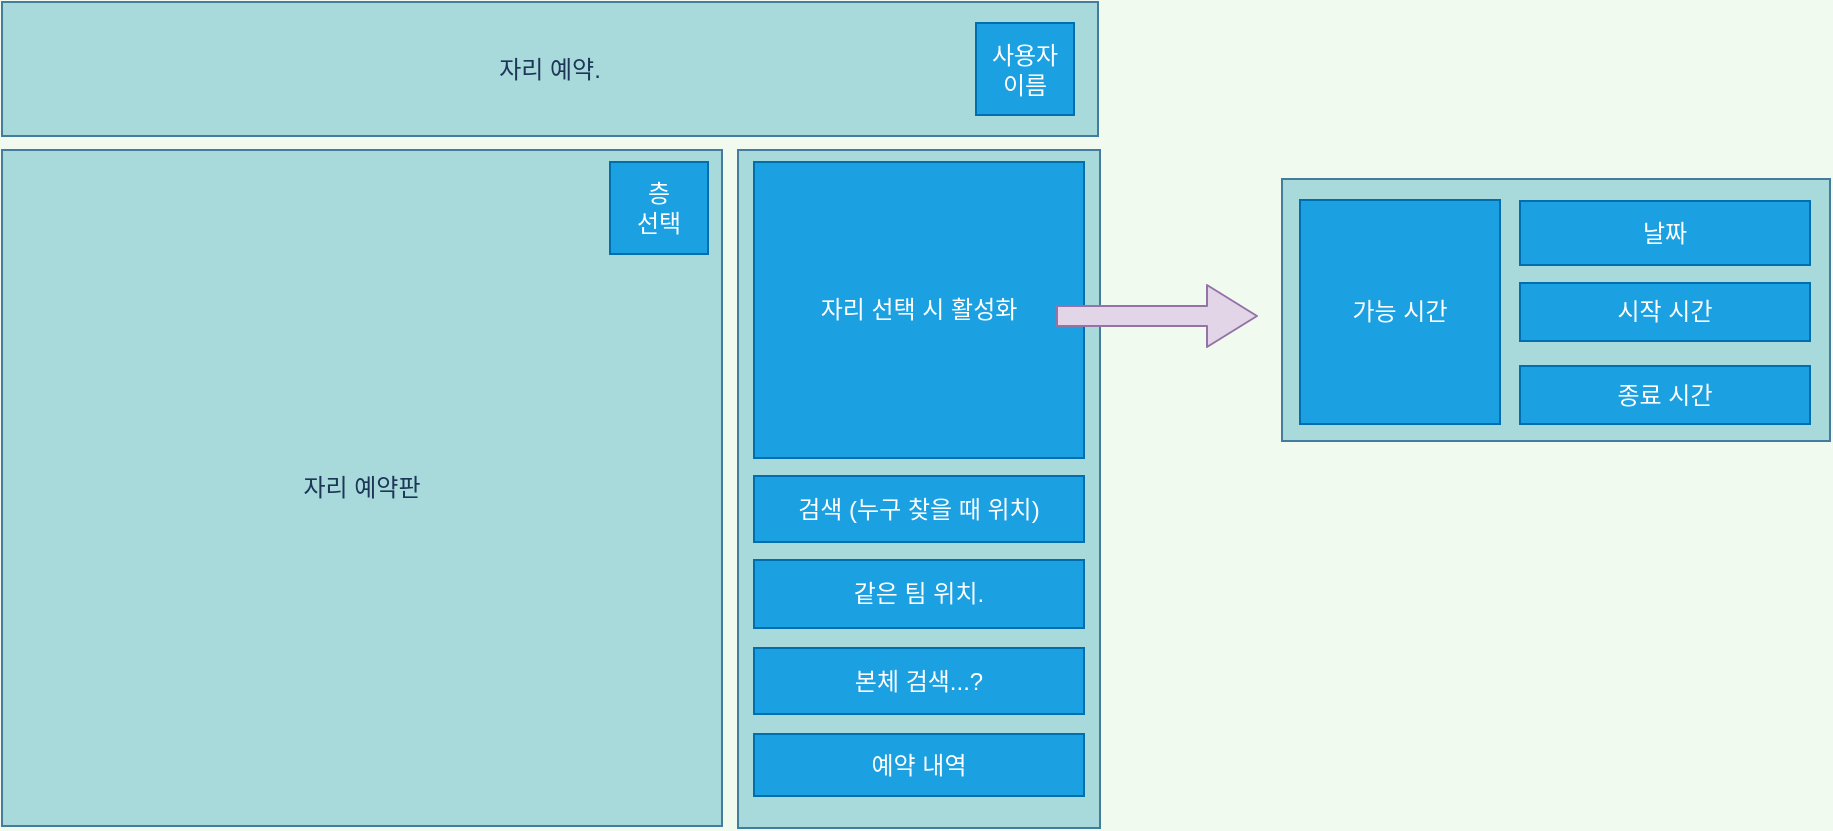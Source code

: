 <mxfile version="18.0.8" type="github"><diagram id="R-ksr5ArRADxLtQLcGLt" name="Page-1"><mxGraphModel dx="1406" dy="760" grid="0" gridSize="10" guides="1" tooltips="1" connect="1" arrows="1" fold="1" page="0" pageScale="1" pageWidth="827" pageHeight="1169" background="#F1FAEE" math="0" shadow="0"><root><mxCell id="0"/><mxCell id="1" parent="0"/><mxCell id="AU7CAFHxH_O7pJDF0DUU-1" value="자리 예약판" style="rounded=0;whiteSpace=wrap;html=1;hachureGap=4;fillColor=#A8DADC;strokeColor=#457B9D;fontColor=#1D3557;" vertex="1" parent="1"><mxGeometry x="196" y="138" width="360" height="338" as="geometry"/></mxCell><mxCell id="AU7CAFHxH_O7pJDF0DUU-3" value="자리 예약." style="rounded=0;whiteSpace=wrap;html=1;hachureGap=4;fillColor=#A8DADC;strokeColor=#457B9D;fontColor=#1D3557;" vertex="1" parent="1"><mxGeometry x="196" y="64" width="548" height="67" as="geometry"/></mxCell><mxCell id="AU7CAFHxH_O7pJDF0DUU-5" value="층 &lt;br&gt;선택" style="rounded=0;whiteSpace=wrap;html=1;sketch=0;hachureGap=4;fontColor=#ffffff;strokeColor=#006EAF;fillColor=#1ba1e2;" vertex="1" parent="1"><mxGeometry x="500" y="144" width="49" height="46" as="geometry"/></mxCell><mxCell id="AU7CAFHxH_O7pJDF0DUU-6" value="사용자&lt;br&gt;이름" style="rounded=0;whiteSpace=wrap;html=1;sketch=0;hachureGap=4;fontColor=#ffffff;strokeColor=#006EAF;fillColor=#1ba1e2;" vertex="1" parent="1"><mxGeometry x="683" y="74.5" width="49" height="46" as="geometry"/></mxCell><mxCell id="AU7CAFHxH_O7pJDF0DUU-7" value="" style="rounded=0;whiteSpace=wrap;html=1;hachureGap=4;fillColor=#A8DADC;strokeColor=#457B9D;fontColor=#1D3557;" vertex="1" parent="1"><mxGeometry x="564" y="138" width="181" height="339" as="geometry"/></mxCell><mxCell id="AU7CAFHxH_O7pJDF0DUU-8" value="검색 (누구 찾을 때 위치)" style="rounded=0;whiteSpace=wrap;html=1;sketch=0;hachureGap=4;fontColor=#ffffff;strokeColor=#006EAF;fillColor=#1ba1e2;" vertex="1" parent="1"><mxGeometry x="572" y="301" width="165" height="33" as="geometry"/></mxCell><mxCell id="AU7CAFHxH_O7pJDF0DUU-9" value="자리 선택 시 활성화" style="rounded=0;whiteSpace=wrap;html=1;sketch=0;hachureGap=4;fontColor=#ffffff;strokeColor=#006EAF;fillColor=#1ba1e2;" vertex="1" parent="1"><mxGeometry x="572" y="144" width="165" height="148" as="geometry"/></mxCell><mxCell id="AU7CAFHxH_O7pJDF0DUU-10" value="같은 팀 위치." style="rounded=0;whiteSpace=wrap;html=1;sketch=0;hachureGap=4;fontColor=#ffffff;strokeColor=#006EAF;fillColor=#1ba1e2;" vertex="1" parent="1"><mxGeometry x="572" y="343" width="165" height="34" as="geometry"/></mxCell><mxCell id="AU7CAFHxH_O7pJDF0DUU-14" value="" style="rounded=0;whiteSpace=wrap;html=1;hachureGap=4;fillColor=#A8DADC;strokeColor=#457B9D;fontColor=#1D3557;" vertex="1" parent="1"><mxGeometry x="836" y="152.5" width="274" height="131" as="geometry"/></mxCell><mxCell id="AU7CAFHxH_O7pJDF0DUU-15" value="날짜" style="rounded=0;whiteSpace=wrap;html=1;sketch=0;hachureGap=4;fontColor=#ffffff;strokeColor=#006EAF;fillColor=#1ba1e2;" vertex="1" parent="1"><mxGeometry x="955" y="163.5" width="145" height="32" as="geometry"/></mxCell><mxCell id="AU7CAFHxH_O7pJDF0DUU-16" value="시작 시간" style="rounded=0;whiteSpace=wrap;html=1;sketch=0;hachureGap=4;fontColor=#ffffff;strokeColor=#006EAF;fillColor=#1ba1e2;" vertex="1" parent="1"><mxGeometry x="955" y="204.5" width="145" height="29" as="geometry"/></mxCell><mxCell id="AU7CAFHxH_O7pJDF0DUU-17" value="종료 시간" style="rounded=0;whiteSpace=wrap;html=1;sketch=0;hachureGap=4;fontColor=#ffffff;strokeColor=#006EAF;fillColor=#1ba1e2;" vertex="1" parent="1"><mxGeometry x="955" y="246" width="145" height="29" as="geometry"/></mxCell><mxCell id="AU7CAFHxH_O7pJDF0DUU-21" value="" style="edgeStyle=none;orthogonalLoop=1;jettySize=auto;html=1;shape=flexArrow;rounded=1;startSize=8;endSize=8;sketch=0;fontColor=#1D3557;endArrow=open;sourcePerimeterSpacing=8;targetPerimeterSpacing=8;strokeColor=#9673a6;fillColor=#e1d5e7;curved=1;" edge="1" parent="1"><mxGeometry width="140" relative="1" as="geometry"><mxPoint x="723" y="221" as="sourcePoint"/><mxPoint x="824" y="221" as="targetPoint"/><Array as="points"/></mxGeometry></mxCell><mxCell id="AU7CAFHxH_O7pJDF0DUU-22" value="가능 시간" style="rounded=0;whiteSpace=wrap;html=1;sketch=0;hachureGap=4;fontColor=#ffffff;strokeColor=#006EAF;fillColor=#1ba1e2;" vertex="1" parent="1"><mxGeometry x="845" y="163" width="100" height="112" as="geometry"/></mxCell><mxCell id="AU7CAFHxH_O7pJDF0DUU-23" value="예약 내역" style="rounded=0;whiteSpace=wrap;html=1;sketch=0;hachureGap=4;fontColor=#ffffff;strokeColor=#006EAF;fillColor=#1ba1e2;" vertex="1" parent="1"><mxGeometry x="572" y="430" width="165" height="31" as="geometry"/></mxCell><mxCell id="AU7CAFHxH_O7pJDF0DUU-24" value="본체 검색...?" style="rounded=0;whiteSpace=wrap;html=1;sketch=0;hachureGap=4;fontColor=#ffffff;strokeColor=#006EAF;fillColor=#1ba1e2;" vertex="1" parent="1"><mxGeometry x="572" y="387" width="165" height="33" as="geometry"/></mxCell></root></mxGraphModel></diagram></mxfile>